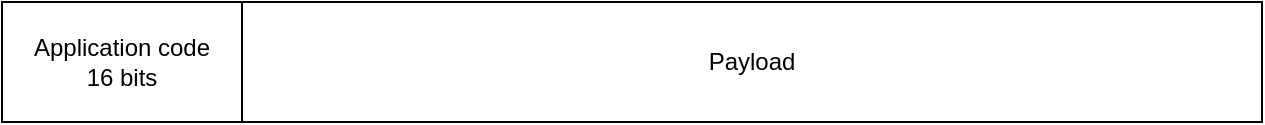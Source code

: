 <mxfile version="22.0.8" type="github">
  <diagram name="Page-1" id="2aHHDPDhJwFda6DBkWUE">
    <mxGraphModel dx="1434" dy="759" grid="1" gridSize="10" guides="1" tooltips="1" connect="1" arrows="1" fold="1" page="1" pageScale="1" pageWidth="850" pageHeight="1100" math="0" shadow="0">
      <root>
        <mxCell id="0" />
        <mxCell id="1" parent="0" />
        <mxCell id="HsvMp2B6SlCibI4Yp7RE-1" value="&lt;div&gt;Application code&lt;/div&gt;&lt;div&gt;16 bits&lt;/div&gt;" style="rounded=0;whiteSpace=wrap;html=1;" vertex="1" parent="1">
          <mxGeometry x="360" y="370" width="120" height="60" as="geometry" />
        </mxCell>
        <mxCell id="HsvMp2B6SlCibI4Yp7RE-2" value="Payload" style="rounded=0;whiteSpace=wrap;html=1;" vertex="1" parent="1">
          <mxGeometry x="480" y="370" width="510" height="60" as="geometry" />
        </mxCell>
      </root>
    </mxGraphModel>
  </diagram>
</mxfile>
